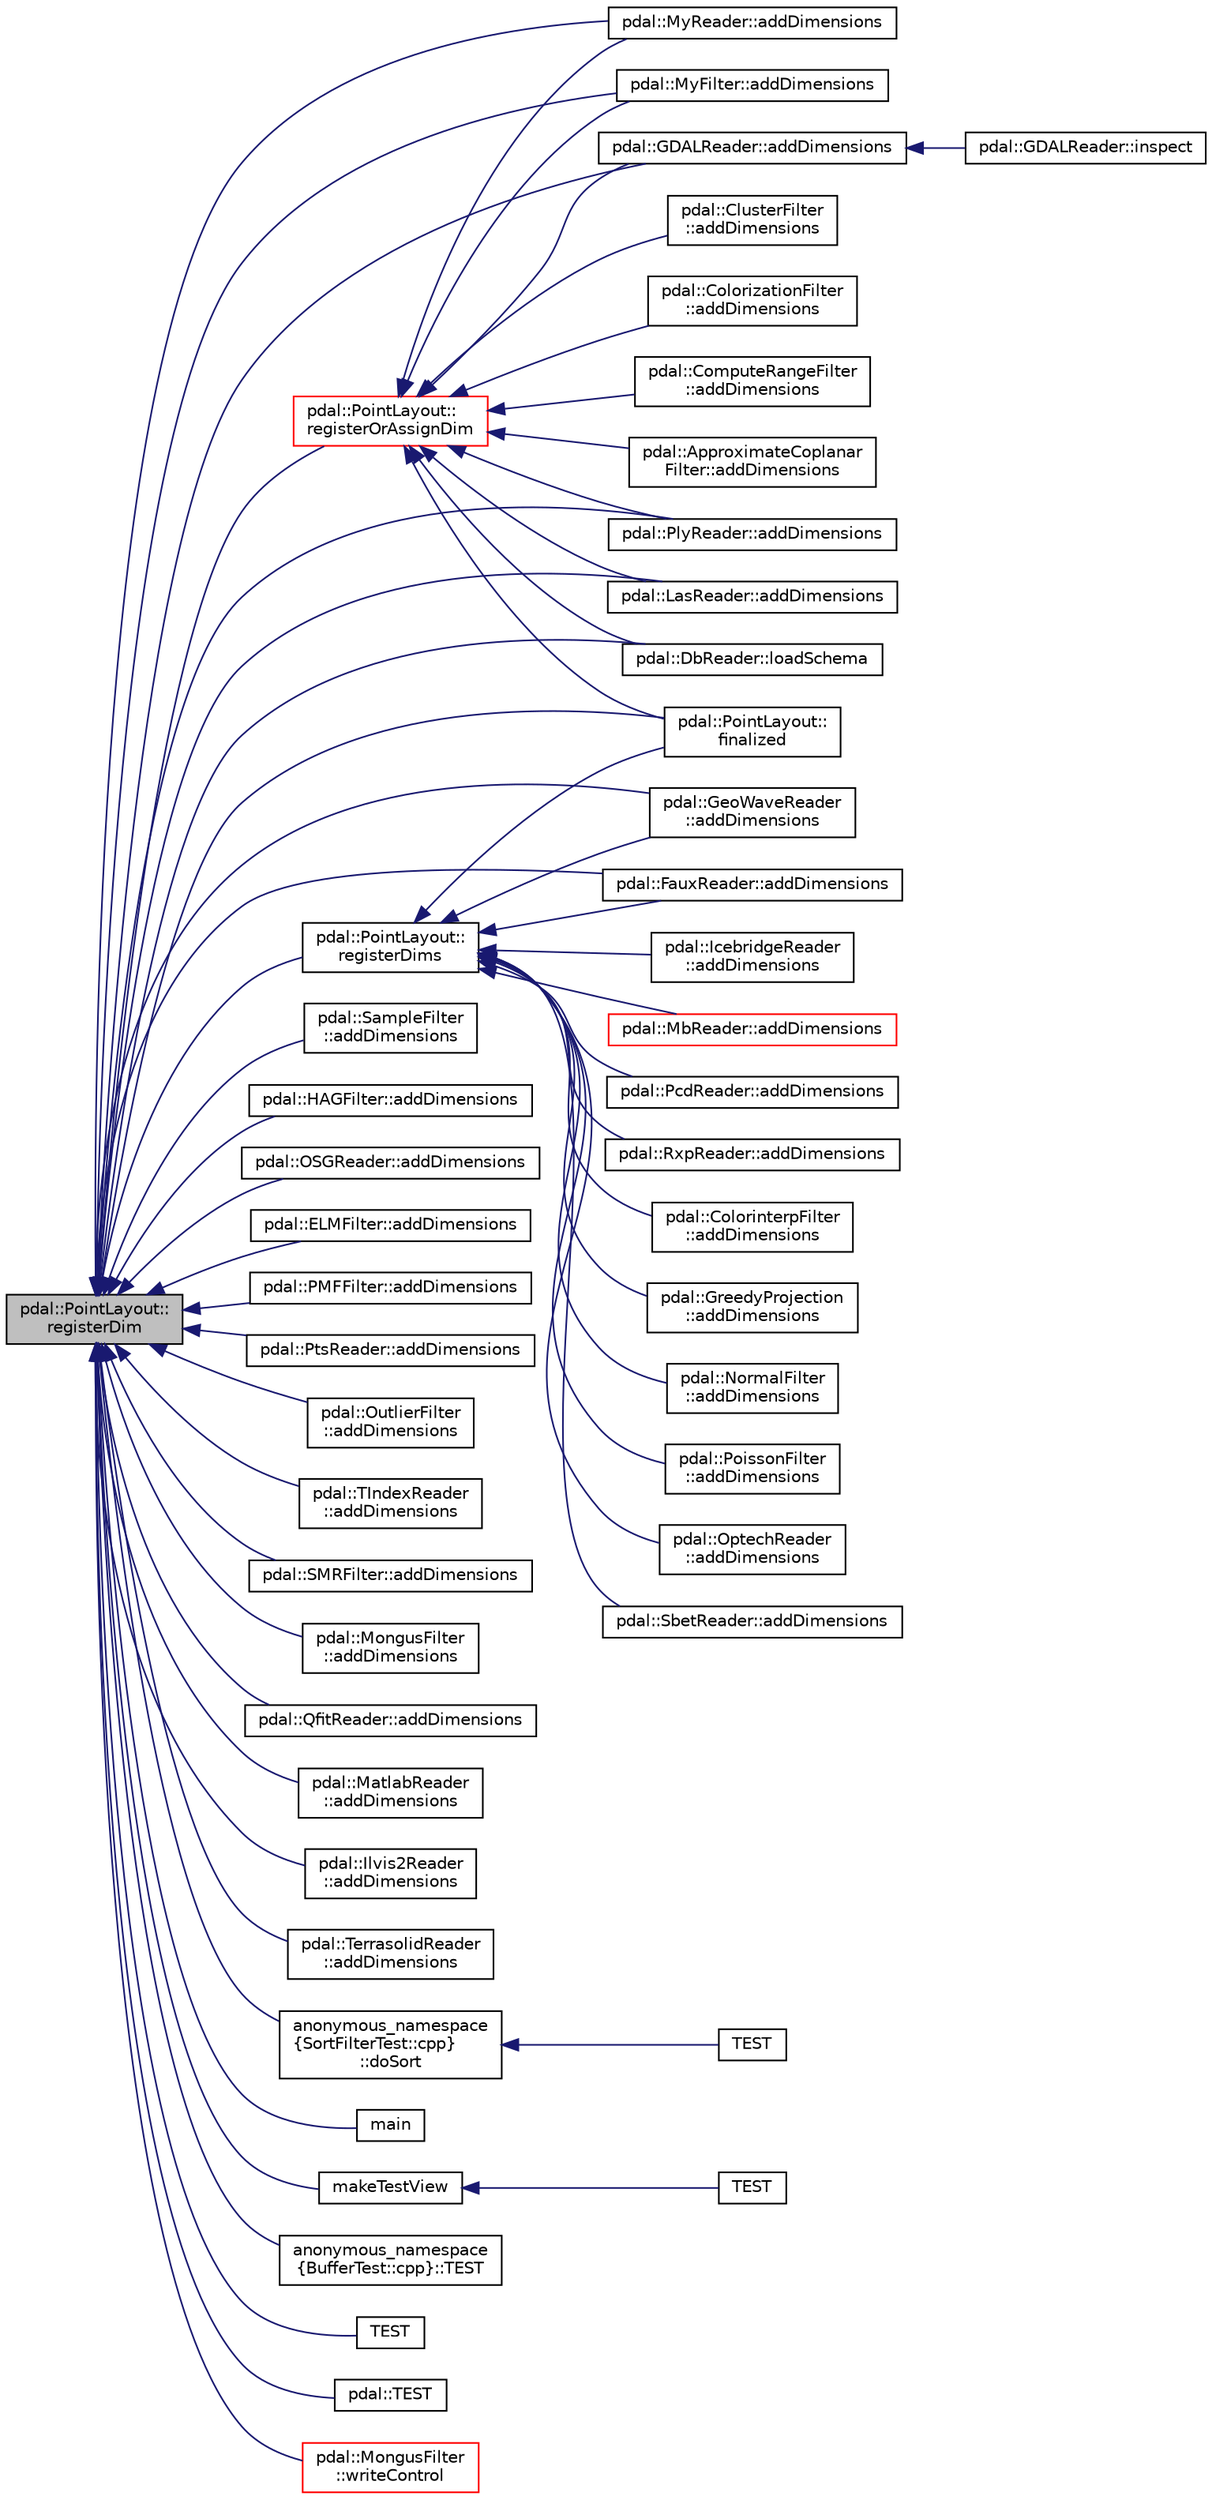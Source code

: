 digraph "pdal::PointLayout::registerDim"
{
  edge [fontname="Helvetica",fontsize="10",labelfontname="Helvetica",labelfontsize="10"];
  node [fontname="Helvetica",fontsize="10",shape=record];
  rankdir="LR";
  Node1 [label="pdal::PointLayout::\lregisterDim",height=0.2,width=0.4,color="black", fillcolor="grey75", style="filled", fontcolor="black"];
  Node1 -> Node2 [dir="back",color="midnightblue",fontsize="10",style="solid",fontname="Helvetica"];
  Node2 [label="pdal::MyReader::addDimensions",height=0.2,width=0.4,color="black", fillcolor="white", style="filled",URL="$classpdal_1_1MyReader.html#a2538810082a34aa5079053488ec7a08c"];
  Node1 -> Node3 [dir="back",color="midnightblue",fontsize="10",style="solid",fontname="Helvetica"];
  Node3 [label="pdal::MyFilter::addDimensions",height=0.2,width=0.4,color="black", fillcolor="white", style="filled",URL="$classpdal_1_1MyFilter.html#a3cda1f426a740bd739acbf425d5a54b8"];
  Node1 -> Node4 [dir="back",color="midnightblue",fontsize="10",style="solid",fontname="Helvetica"];
  Node4 [label="pdal::GeoWaveReader\l::addDimensions",height=0.2,width=0.4,color="black", fillcolor="white", style="filled",URL="$classpdal_1_1GeoWaveReader.html#aa38f9a477c2998e39121e50a8e992e19"];
  Node1 -> Node5 [dir="back",color="midnightblue",fontsize="10",style="solid",fontname="Helvetica"];
  Node5 [label="pdal::SampleFilter\l::addDimensions",height=0.2,width=0.4,color="black", fillcolor="white", style="filled",URL="$classpdal_1_1SampleFilter.html#adf414365079b3c5961e417e0d0fa8e3d"];
  Node1 -> Node6 [dir="back",color="midnightblue",fontsize="10",style="solid",fontname="Helvetica"];
  Node6 [label="pdal::HAGFilter::addDimensions",height=0.2,width=0.4,color="black", fillcolor="white", style="filled",URL="$classpdal_1_1HAGFilter.html#a7ae599e5ff3568c1e8d4ee36488cd960"];
  Node1 -> Node7 [dir="back",color="midnightblue",fontsize="10",style="solid",fontname="Helvetica"];
  Node7 [label="pdal::OSGReader::addDimensions",height=0.2,width=0.4,color="black", fillcolor="white", style="filled",URL="$classpdal_1_1OSGReader.html#afb04fb66acc46fcb91001b135fe2a81f"];
  Node1 -> Node8 [dir="back",color="midnightblue",fontsize="10",style="solid",fontname="Helvetica"];
  Node8 [label="pdal::ELMFilter::addDimensions",height=0.2,width=0.4,color="black", fillcolor="white", style="filled",URL="$classpdal_1_1ELMFilter.html#a40e4790c0a60a9d2b399fc33610a2a53"];
  Node1 -> Node9 [dir="back",color="midnightblue",fontsize="10",style="solid",fontname="Helvetica"];
  Node9 [label="pdal::PMFFilter::addDimensions",height=0.2,width=0.4,color="black", fillcolor="white", style="filled",URL="$classpdal_1_1PMFFilter.html#a6a8bf72ee173ccd4415163ac3b4f9e14"];
  Node1 -> Node10 [dir="back",color="midnightblue",fontsize="10",style="solid",fontname="Helvetica"];
  Node10 [label="pdal::GDALReader::addDimensions",height=0.2,width=0.4,color="black", fillcolor="white", style="filled",URL="$classpdal_1_1GDALReader.html#ae3c9600c8b341c5c9699d990ae392fd8"];
  Node10 -> Node11 [dir="back",color="midnightblue",fontsize="10",style="solid",fontname="Helvetica"];
  Node11 [label="pdal::GDALReader::inspect",height=0.2,width=0.4,color="black", fillcolor="white", style="filled",URL="$classpdal_1_1GDALReader.html#a61d15f0c8fc1669ae2df2fe16914e80e"];
  Node1 -> Node12 [dir="back",color="midnightblue",fontsize="10",style="solid",fontname="Helvetica"];
  Node12 [label="pdal::PtsReader::addDimensions",height=0.2,width=0.4,color="black", fillcolor="white", style="filled",URL="$classpdal_1_1PtsReader.html#a1fcb48c2ee3b5ca711ddd64d73419235"];
  Node1 -> Node13 [dir="back",color="midnightblue",fontsize="10",style="solid",fontname="Helvetica"];
  Node13 [label="pdal::OutlierFilter\l::addDimensions",height=0.2,width=0.4,color="black", fillcolor="white", style="filled",URL="$classpdal_1_1OutlierFilter.html#a243d415cc5a8c2c8fcfbb002b89de98b"];
  Node1 -> Node14 [dir="back",color="midnightblue",fontsize="10",style="solid",fontname="Helvetica"];
  Node14 [label="pdal::TIndexReader\l::addDimensions",height=0.2,width=0.4,color="black", fillcolor="white", style="filled",URL="$classpdal_1_1TIndexReader.html#a18c4f92a9249fca157ab0578c44d7d11"];
  Node1 -> Node15 [dir="back",color="midnightblue",fontsize="10",style="solid",fontname="Helvetica"];
  Node15 [label="pdal::SMRFilter::addDimensions",height=0.2,width=0.4,color="black", fillcolor="white", style="filled",URL="$classpdal_1_1SMRFilter.html#a41d7d2979bdb511817e2f613ece6c70d"];
  Node1 -> Node16 [dir="back",color="midnightblue",fontsize="10",style="solid",fontname="Helvetica"];
  Node16 [label="pdal::MongusFilter\l::addDimensions",height=0.2,width=0.4,color="black", fillcolor="white", style="filled",URL="$classpdal_1_1MongusFilter.html#abac95247b8630a120016b5d6458372d1"];
  Node1 -> Node17 [dir="back",color="midnightblue",fontsize="10",style="solid",fontname="Helvetica"];
  Node17 [label="pdal::QfitReader::addDimensions",height=0.2,width=0.4,color="black", fillcolor="white", style="filled",URL="$classpdal_1_1QfitReader.html#a8c1776f812bd58d64877510e02de6fff"];
  Node1 -> Node18 [dir="back",color="midnightblue",fontsize="10",style="solid",fontname="Helvetica"];
  Node18 [label="pdal::MatlabReader\l::addDimensions",height=0.2,width=0.4,color="black", fillcolor="white", style="filled",URL="$classpdal_1_1MatlabReader.html#ad74be4b747091ed8a6b03d88a615a9a8"];
  Node1 -> Node19 [dir="back",color="midnightblue",fontsize="10",style="solid",fontname="Helvetica"];
  Node19 [label="pdal::Ilvis2Reader\l::addDimensions",height=0.2,width=0.4,color="black", fillcolor="white", style="filled",URL="$classpdal_1_1Ilvis2Reader.html#a6a24b85a271759a057adf413812ad532"];
  Node1 -> Node20 [dir="back",color="midnightblue",fontsize="10",style="solid",fontname="Helvetica"];
  Node20 [label="pdal::TerrasolidReader\l::addDimensions",height=0.2,width=0.4,color="black", fillcolor="white", style="filled",URL="$classpdal_1_1TerrasolidReader.html#aa957810ea164e3664e02b56a62331505"];
  Node1 -> Node21 [dir="back",color="midnightblue",fontsize="10",style="solid",fontname="Helvetica"];
  Node21 [label="pdal::PlyReader::addDimensions",height=0.2,width=0.4,color="black", fillcolor="white", style="filled",URL="$classpdal_1_1PlyReader.html#a2d4e5af35b142d1a809ec86cb537b8ab"];
  Node1 -> Node22 [dir="back",color="midnightblue",fontsize="10",style="solid",fontname="Helvetica"];
  Node22 [label="pdal::LasReader::addDimensions",height=0.2,width=0.4,color="black", fillcolor="white", style="filled",URL="$classpdal_1_1LasReader.html#a75e74d4d4b28c02a2be5eb21ec64d0ce"];
  Node1 -> Node23 [dir="back",color="midnightblue",fontsize="10",style="solid",fontname="Helvetica"];
  Node23 [label="pdal::FauxReader::addDimensions",height=0.2,width=0.4,color="black", fillcolor="white", style="filled",URL="$classpdal_1_1FauxReader.html#a2832e601c410f0e9fb1e89c305cc8a87"];
  Node1 -> Node24 [dir="back",color="midnightblue",fontsize="10",style="solid",fontname="Helvetica"];
  Node24 [label="anonymous_namespace\l\{SortFilterTest::cpp\}\l::doSort",height=0.2,width=0.4,color="black", fillcolor="white", style="filled",URL="$namespaceanonymous__namespace_02SortFilterTest_8cpp_03.html#a4dd665dd162481d153ad54779b8e970b"];
  Node24 -> Node25 [dir="back",color="midnightblue",fontsize="10",style="solid",fontname="Helvetica"];
  Node25 [label="TEST",height=0.2,width=0.4,color="black", fillcolor="white", style="filled",URL="$SortFilterTest_8cpp.html#afd1da29769e5d1e5e0b9cf3a0cfbf40d"];
  Node1 -> Node26 [dir="back",color="midnightblue",fontsize="10",style="solid",fontname="Helvetica"];
  Node26 [label="pdal::PointLayout::\lfinalized",height=0.2,width=0.4,color="black", fillcolor="white", style="filled",URL="$classpdal_1_1PointLayout.html#a41955b0c316d4ae4d34eca8768be2ef9"];
  Node1 -> Node27 [dir="back",color="midnightblue",fontsize="10",style="solid",fontname="Helvetica"];
  Node27 [label="pdal::DbReader::loadSchema",height=0.2,width=0.4,color="black", fillcolor="white", style="filled",URL="$classpdal_1_1DbReader.html#a7903aac3db132794190b0d9e24261c8c"];
  Node1 -> Node28 [dir="back",color="midnightblue",fontsize="10",style="solid",fontname="Helvetica"];
  Node28 [label="main",height=0.2,width=0.4,color="black", fillcolor="white", style="filled",URL="$tutorial_8cpp.html#a0ddf1224851353fc92bfbff6f499fa97"];
  Node1 -> Node29 [dir="back",color="midnightblue",fontsize="10",style="solid",fontname="Helvetica"];
  Node29 [label="makeTestView",height=0.2,width=0.4,color="black", fillcolor="white", style="filled",URL="$PythonFilterTest_8cpp.html#a5d76a43db6460a65062527358b02c4b0"];
  Node29 -> Node30 [dir="back",color="midnightblue",fontsize="10",style="solid",fontname="Helvetica"];
  Node30 [label="TEST",height=0.2,width=0.4,color="black", fillcolor="white", style="filled",URL="$PythonFilterTest_8cpp.html#aec6a41fb3123039f02511cc55555cd82"];
  Node1 -> Node31 [dir="back",color="midnightblue",fontsize="10",style="solid",fontname="Helvetica"];
  Node31 [label="pdal::PointLayout::\lregisterDims",height=0.2,width=0.4,color="black", fillcolor="white", style="filled",URL="$classpdal_1_1PointLayout.html#af0404b823635c356a5bddce383ad239c"];
  Node31 -> Node32 [dir="back",color="midnightblue",fontsize="10",style="solid",fontname="Helvetica"];
  Node32 [label="pdal::ColorinterpFilter\l::addDimensions",height=0.2,width=0.4,color="black", fillcolor="white", style="filled",URL="$classpdal_1_1ColorinterpFilter.html#a6ed6d58ce27739158a53b3b683b3b867"];
  Node31 -> Node33 [dir="back",color="midnightblue",fontsize="10",style="solid",fontname="Helvetica"];
  Node33 [label="pdal::GreedyProjection\l::addDimensions",height=0.2,width=0.4,color="black", fillcolor="white", style="filled",URL="$classpdal_1_1GreedyProjection.html#ae288ed006a771ce7eb1b24d59c243629"];
  Node31 -> Node34 [dir="back",color="midnightblue",fontsize="10",style="solid",fontname="Helvetica"];
  Node34 [label="pdal::NormalFilter\l::addDimensions",height=0.2,width=0.4,color="black", fillcolor="white", style="filled",URL="$classpdal_1_1NormalFilter.html#a79f5cfe12251146295864aea7524ddb9"];
  Node31 -> Node35 [dir="back",color="midnightblue",fontsize="10",style="solid",fontname="Helvetica"];
  Node35 [label="pdal::PoissonFilter\l::addDimensions",height=0.2,width=0.4,color="black", fillcolor="white", style="filled",URL="$classpdal_1_1PoissonFilter.html#aebbe2f92e3b8ae9a26ac2b6d74dfeb42"];
  Node31 -> Node23 [dir="back",color="midnightblue",fontsize="10",style="solid",fontname="Helvetica"];
  Node31 -> Node36 [dir="back",color="midnightblue",fontsize="10",style="solid",fontname="Helvetica"];
  Node36 [label="pdal::OptechReader\l::addDimensions",height=0.2,width=0.4,color="black", fillcolor="white", style="filled",URL="$classpdal_1_1OptechReader.html#a96afc4e31721fa69b549412e479b775b"];
  Node31 -> Node37 [dir="back",color="midnightblue",fontsize="10",style="solid",fontname="Helvetica"];
  Node37 [label="pdal::SbetReader::addDimensions",height=0.2,width=0.4,color="black", fillcolor="white", style="filled",URL="$classpdal_1_1SbetReader.html#ad8bad3e629402d0f9880703df65fa649"];
  Node31 -> Node26 [dir="back",color="midnightblue",fontsize="10",style="solid",fontname="Helvetica"];
  Node31 -> Node4 [dir="back",color="midnightblue",fontsize="10",style="solid",fontname="Helvetica"];
  Node31 -> Node38 [dir="back",color="midnightblue",fontsize="10",style="solid",fontname="Helvetica"];
  Node38 [label="pdal::IcebridgeReader\l::addDimensions",height=0.2,width=0.4,color="black", fillcolor="white", style="filled",URL="$classpdal_1_1IcebridgeReader.html#a45bf701a58df60a3bfe59de4d83a4b7d"];
  Node31 -> Node39 [dir="back",color="midnightblue",fontsize="10",style="solid",fontname="Helvetica"];
  Node39 [label="pdal::MbReader::addDimensions",height=0.2,width=0.4,color="red", fillcolor="white", style="filled",URL="$classpdal_1_1MbReader.html#a794279f21e0b166c7f8ee66c530132ee"];
  Node31 -> Node40 [dir="back",color="midnightblue",fontsize="10",style="solid",fontname="Helvetica"];
  Node40 [label="pdal::PcdReader::addDimensions",height=0.2,width=0.4,color="black", fillcolor="white", style="filled",URL="$classpdal_1_1PcdReader.html#a147f678612b1cfe42c405296b1b1a15e"];
  Node31 -> Node41 [dir="back",color="midnightblue",fontsize="10",style="solid",fontname="Helvetica"];
  Node41 [label="pdal::RxpReader::addDimensions",height=0.2,width=0.4,color="black", fillcolor="white", style="filled",URL="$classpdal_1_1RxpReader.html#ac04c8d6d251eb195e9c61dc5088a058d"];
  Node1 -> Node42 [dir="back",color="midnightblue",fontsize="10",style="solid",fontname="Helvetica"];
  Node42 [label="pdal::PointLayout::\lregisterOrAssignDim",height=0.2,width=0.4,color="red", fillcolor="white", style="filled",URL="$classpdal_1_1PointLayout.html#a5eb18bf1cedb4bd97f5db6a094b10360"];
  Node42 -> Node3 [dir="back",color="midnightblue",fontsize="10",style="solid",fontname="Helvetica"];
  Node42 -> Node2 [dir="back",color="midnightblue",fontsize="10",style="solid",fontname="Helvetica"];
  Node42 -> Node43 [dir="back",color="midnightblue",fontsize="10",style="solid",fontname="Helvetica"];
  Node43 [label="pdal::ApproximateCoplanar\lFilter::addDimensions",height=0.2,width=0.4,color="black", fillcolor="white", style="filled",URL="$classpdal_1_1ApproximateCoplanarFilter.html#a71b3d168195fe523be6111c8125a9edf"];
  Node42 -> Node44 [dir="back",color="midnightblue",fontsize="10",style="solid",fontname="Helvetica"];
  Node44 [label="pdal::ClusterFilter\l::addDimensions",height=0.2,width=0.4,color="black", fillcolor="white", style="filled",URL="$classpdal_1_1ClusterFilter.html#aa40cdd83a74012f89b15447a555d0114"];
  Node42 -> Node45 [dir="back",color="midnightblue",fontsize="10",style="solid",fontname="Helvetica"];
  Node45 [label="pdal::ColorizationFilter\l::addDimensions",height=0.2,width=0.4,color="black", fillcolor="white", style="filled",URL="$classpdal_1_1ColorizationFilter.html#a407f24236cb767ce5f7fde575dbc6fc4"];
  Node42 -> Node46 [dir="back",color="midnightblue",fontsize="10",style="solid",fontname="Helvetica"];
  Node46 [label="pdal::ComputeRangeFilter\l::addDimensions",height=0.2,width=0.4,color="black", fillcolor="white", style="filled",URL="$classpdal_1_1ComputeRangeFilter.html#a96d9521b79d25d7c87daba321818168f"];
  Node42 -> Node10 [dir="back",color="midnightblue",fontsize="10",style="solid",fontname="Helvetica"];
  Node42 -> Node22 [dir="back",color="midnightblue",fontsize="10",style="solid",fontname="Helvetica"];
  Node42 -> Node21 [dir="back",color="midnightblue",fontsize="10",style="solid",fontname="Helvetica"];
  Node42 -> Node27 [dir="back",color="midnightblue",fontsize="10",style="solid",fontname="Helvetica"];
  Node42 -> Node26 [dir="back",color="midnightblue",fontsize="10",style="solid",fontname="Helvetica"];
  Node1 -> Node47 [dir="back",color="midnightblue",fontsize="10",style="solid",fontname="Helvetica"];
  Node47 [label="anonymous_namespace\l\{BufferTest::cpp\}::TEST",height=0.2,width=0.4,color="black", fillcolor="white", style="filled",URL="$namespaceanonymous__namespace_02BufferTest_8cpp_03.html#aa82a48c7e159e43f9c99511f10d16b3c"];
  Node1 -> Node48 [dir="back",color="midnightblue",fontsize="10",style="solid",fontname="Helvetica"];
  Node48 [label="TEST",height=0.2,width=0.4,color="black", fillcolor="white", style="filled",URL="$HausdorffTest_8cpp.html#a9394d315ea08592b4e446b18ef6008ca"];
  Node1 -> Node49 [dir="back",color="midnightblue",fontsize="10",style="solid",fontname="Helvetica"];
  Node49 [label="pdal::TEST",height=0.2,width=0.4,color="black", fillcolor="white", style="filled",URL="$namespacepdal.html#af6aa5fa5fb1168f91a7f286168759b72"];
  Node1 -> Node50 [dir="back",color="midnightblue",fontsize="10",style="solid",fontname="Helvetica"];
  Node50 [label="pdal::MongusFilter\l::writeControl",height=0.2,width=0.4,color="red", fillcolor="white", style="filled",URL="$classpdal_1_1MongusFilter.html#aaacd9ce3a847541bad94929bb8f28179"];
}
